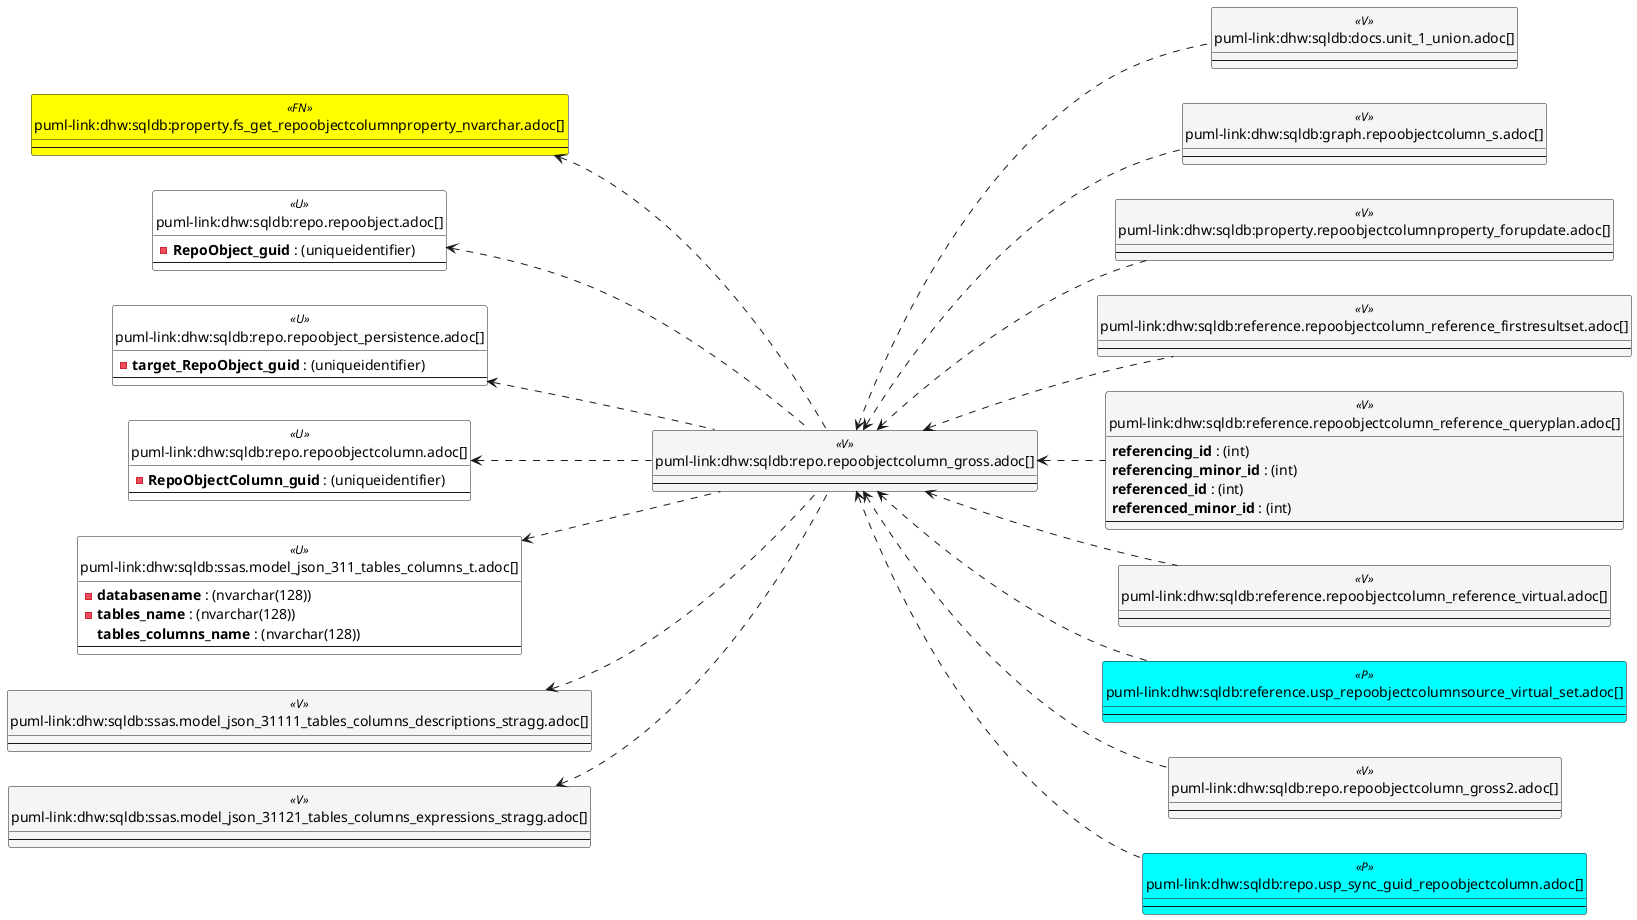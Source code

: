 @startuml
left to right direction
'top to bottom direction
hide circle
'avoide "." issues:
set namespaceSeparator none


skinparam class {
  BackgroundColor White
  BackgroundColor<<FN>> Yellow
  BackgroundColor<<FS>> Yellow
  BackgroundColor<<FT>> LightGray
  BackgroundColor<<IF>> Yellow
  BackgroundColor<<IS>> Yellow
  BackgroundColor<<P>> Aqua
  BackgroundColor<<PC>> Aqua
  BackgroundColor<<SN>> Yellow
  BackgroundColor<<SO>> SlateBlue
  BackgroundColor<<TF>> LightGray
  BackgroundColor<<TR>> Tomato
  BackgroundColor<<U>> White
  BackgroundColor<<V>> WhiteSmoke
  BackgroundColor<<X>> Aqua
  BackgroundColor<<external>> AliceBlue
}


entity "puml-link:dhw:sqldb:docs.unit_1_union.adoc[]" as docs.Unit_1_union << V >> {
  --
}

entity "puml-link:dhw:sqldb:graph.repoobjectcolumn_s.adoc[]" as graph.RepoObjectColumn_S << V >> {
  --
}

entity "puml-link:dhw:sqldb:property.fs_get_repoobjectcolumnproperty_nvarchar.adoc[]" as property.fs_get_RepoObjectColumnProperty_nvarchar << FN >> {
  --
}

entity "puml-link:dhw:sqldb:property.repoobjectcolumnproperty_forupdate.adoc[]" as property.RepoObjectColumnProperty_ForUpdate << V >> {
  --
}

entity "puml-link:dhw:sqldb:reference.repoobjectcolumn_reference_firstresultset.adoc[]" as reference.RepoObjectColumn_reference_FirstResultSet << V >> {
  --
}

entity "puml-link:dhw:sqldb:reference.repoobjectcolumn_reference_queryplan.adoc[]" as reference.RepoObjectColumn_reference_QueryPlan << V >> {
  **referencing_id** : (int)
  **referencing_minor_id** : (int)
  **referenced_id** : (int)
  **referenced_minor_id** : (int)
  --
}

entity "puml-link:dhw:sqldb:reference.repoobjectcolumn_reference_virtual.adoc[]" as reference.RepoObjectColumn_reference_virtual << V >> {
  --
}

entity "puml-link:dhw:sqldb:reference.usp_repoobjectcolumnsource_virtual_set.adoc[]" as reference.usp_RepoObjectColumnSource_virtual_set << P >> {
  --
}

entity "puml-link:dhw:sqldb:repo.repoobject.adoc[]" as repo.RepoObject << U >> {
  - **RepoObject_guid** : (uniqueidentifier)
  --
}

entity "puml-link:dhw:sqldb:repo.repoobject_persistence.adoc[]" as repo.RepoObject_persistence << U >> {
  - **target_RepoObject_guid** : (uniqueidentifier)
  --
}

entity "puml-link:dhw:sqldb:repo.repoobjectcolumn.adoc[]" as repo.RepoObjectColumn << U >> {
  - **RepoObjectColumn_guid** : (uniqueidentifier)
  --
}

entity "puml-link:dhw:sqldb:repo.repoobjectcolumn_gross.adoc[]" as repo.RepoObjectColumn_gross << V >> {
  --
}

entity "puml-link:dhw:sqldb:repo.repoobjectcolumn_gross2.adoc[]" as repo.RepoObjectColumn_gross2 << V >> {
  --
}

entity "puml-link:dhw:sqldb:repo.usp_sync_guid_repoobjectcolumn.adoc[]" as repo.usp_sync_guid_RepoObjectColumn << P >> {
  --
}

entity "puml-link:dhw:sqldb:ssas.model_json_311_tables_columns_t.adoc[]" as ssas.model_json_311_tables_columns_T << U >> {
  - **databasename** : (nvarchar(128))
  - **tables_name** : (nvarchar(128))
  **tables_columns_name** : (nvarchar(128))
  --
}

entity "puml-link:dhw:sqldb:ssas.model_json_31111_tables_columns_descriptions_stragg.adoc[]" as ssas.model_json_31111_tables_columns_descriptions_StrAgg << V >> {
  --
}

entity "puml-link:dhw:sqldb:ssas.model_json_31121_tables_columns_expressions_stragg.adoc[]" as ssas.model_json_31121_tables_columns_expressions_StrAgg << V >> {
  --
}

property.fs_get_RepoObjectColumnProperty_nvarchar <.. repo.RepoObjectColumn_gross
repo.RepoObject <.. repo.RepoObjectColumn_gross
repo.RepoObject_persistence <.. repo.RepoObjectColumn_gross
repo.RepoObjectColumn <.. repo.RepoObjectColumn_gross
repo.RepoObjectColumn_gross <.. reference.RepoObjectColumn_reference_FirstResultSet
repo.RepoObjectColumn_gross <.. reference.RepoObjectColumn_reference_QueryPlan
repo.RepoObjectColumn_gross <.. repo.usp_sync_guid_RepoObjectColumn
repo.RepoObjectColumn_gross <.. graph.RepoObjectColumn_S
repo.RepoObjectColumn_gross <.. property.RepoObjectColumnProperty_ForUpdate
repo.RepoObjectColumn_gross <.. reference.RepoObjectColumn_reference_virtual
repo.RepoObjectColumn_gross <.. reference.usp_RepoObjectColumnSource_virtual_set
repo.RepoObjectColumn_gross <.. repo.RepoObjectColumn_gross2
repo.RepoObjectColumn_gross <.. docs.Unit_1_union
ssas.model_json_311_tables_columns_T <.. repo.RepoObjectColumn_gross
ssas.model_json_31111_tables_columns_descriptions_StrAgg <.. repo.RepoObjectColumn_gross
ssas.model_json_31121_tables_columns_expressions_StrAgg <.. repo.RepoObjectColumn_gross
@enduml

